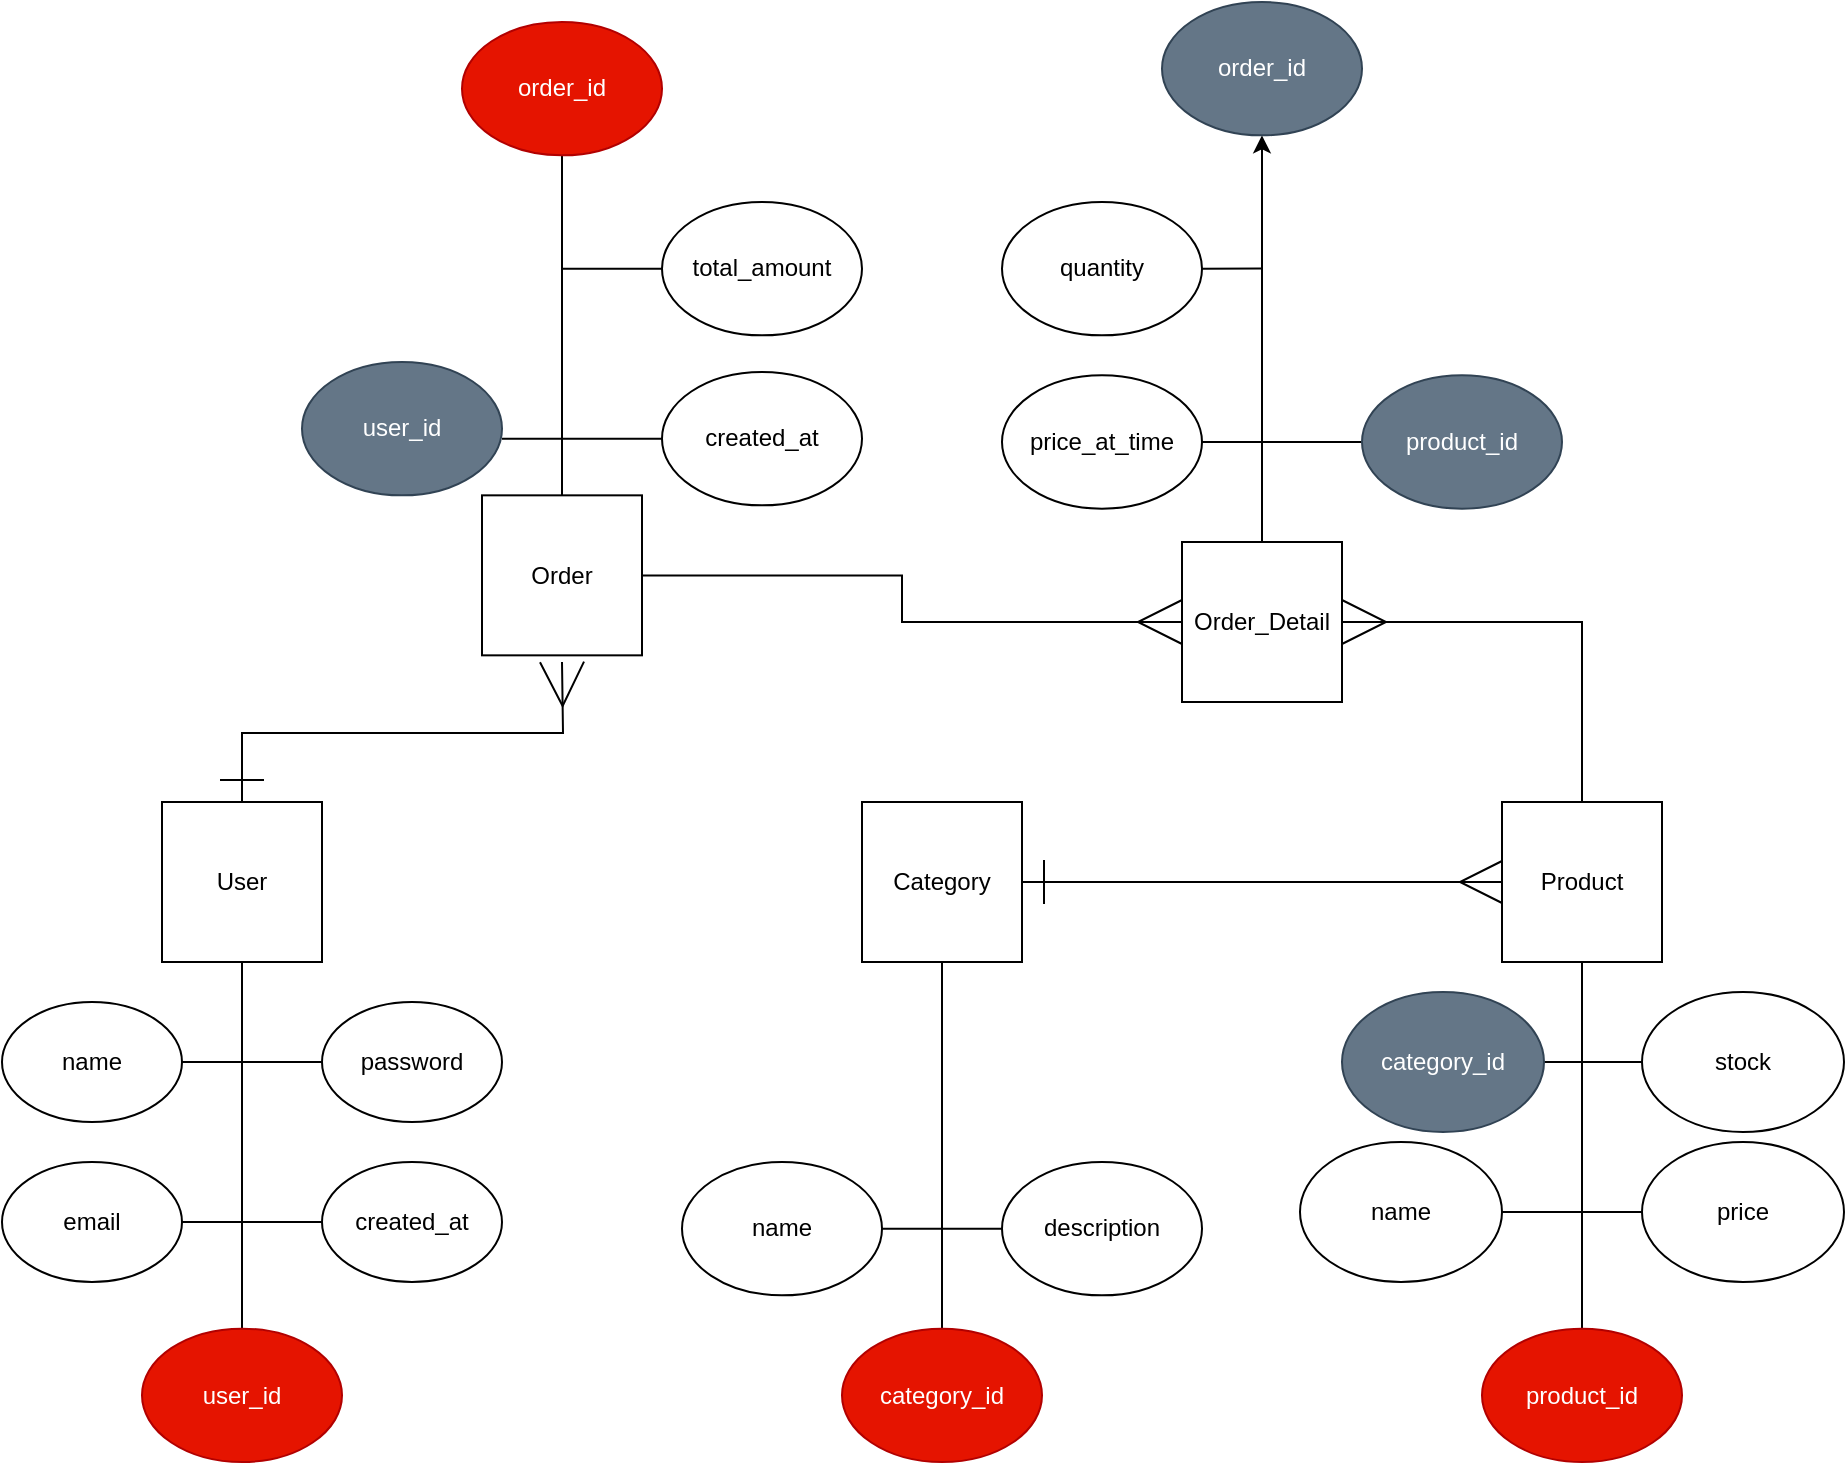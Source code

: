 <mxfile version="27.1.6">
  <diagram name="Page-1" id="SmEbtuBsyw52A0C-7QyM">
    <mxGraphModel dx="1678" dy="1457" grid="1" gridSize="10" guides="1" tooltips="1" connect="1" arrows="1" fold="1" page="1" pageScale="1" pageWidth="827" pageHeight="583" math="0" shadow="0">
      <root>
        <mxCell id="0" />
        <mxCell id="1" parent="0" />
        <mxCell id="FU9vfG8obq2Q06D0p8Gt-6" style="edgeStyle=orthogonalEdgeStyle;rounded=0;orthogonalLoop=1;jettySize=auto;html=1;endArrow=none;startFill=0;" edge="1" parent="1" source="FU9vfG8obq2Q06D0p8Gt-1" target="FU9vfG8obq2Q06D0p8Gt-7">
          <mxGeometry relative="1" as="geometry">
            <mxPoint x="430" y="550" as="targetPoint" />
          </mxGeometry>
        </mxCell>
        <mxCell id="FU9vfG8obq2Q06D0p8Gt-44" style="edgeStyle=orthogonalEdgeStyle;rounded=0;orthogonalLoop=1;jettySize=auto;html=1;exitX=0.5;exitY=0;exitDx=0;exitDy=0;endArrow=ERmany;startFill=0;endFill=0;startSize=20;endSize=20;startArrow=ERone;" edge="1" parent="1" source="FU9vfG8obq2Q06D0p8Gt-1">
          <mxGeometry relative="1" as="geometry">
            <mxPoint x="590" y="220" as="targetPoint" />
          </mxGeometry>
        </mxCell>
        <mxCell id="FU9vfG8obq2Q06D0p8Gt-1" value="User" style="whiteSpace=wrap;html=1;aspect=fixed;" vertex="1" parent="1">
          <mxGeometry x="390" y="290" width="80" height="80" as="geometry" />
        </mxCell>
        <mxCell id="FU9vfG8obq2Q06D0p8Gt-12" style="edgeStyle=orthogonalEdgeStyle;rounded=0;orthogonalLoop=1;jettySize=auto;html=1;endArrow=none;startFill=0;" edge="1" parent="1" source="FU9vfG8obq2Q06D0p8Gt-2" target="FU9vfG8obq2Q06D0p8Gt-13">
          <mxGeometry relative="1" as="geometry">
            <mxPoint x="690" y="560" as="targetPoint" />
          </mxGeometry>
        </mxCell>
        <mxCell id="FU9vfG8obq2Q06D0p8Gt-43" style="edgeStyle=orthogonalEdgeStyle;rounded=0;orthogonalLoop=1;jettySize=auto;html=1;exitX=1;exitY=0.5;exitDx=0;exitDy=0;endArrow=ERmany;endFill=0;startSize=20;endSize=19;startArrow=ERone;startFill=0;" edge="1" parent="1" source="FU9vfG8obq2Q06D0p8Gt-2" target="FU9vfG8obq2Q06D0p8Gt-3">
          <mxGeometry relative="1" as="geometry" />
        </mxCell>
        <mxCell id="FU9vfG8obq2Q06D0p8Gt-2" value="Category" style="whiteSpace=wrap;html=1;aspect=fixed;" vertex="1" parent="1">
          <mxGeometry x="740" y="290" width="80" height="80" as="geometry" />
        </mxCell>
        <mxCell id="FU9vfG8obq2Q06D0p8Gt-16" style="edgeStyle=orthogonalEdgeStyle;rounded=0;orthogonalLoop=1;jettySize=auto;html=1;endArrow=none;startFill=0;" edge="1" parent="1" source="FU9vfG8obq2Q06D0p8Gt-3" target="FU9vfG8obq2Q06D0p8Gt-17">
          <mxGeometry relative="1" as="geometry">
            <mxPoint x="1100" y="560" as="targetPoint" />
          </mxGeometry>
        </mxCell>
        <mxCell id="FU9vfG8obq2Q06D0p8Gt-3" value="Product" style="whiteSpace=wrap;html=1;aspect=fixed;" vertex="1" parent="1">
          <mxGeometry x="1060" y="290" width="80" height="80" as="geometry" />
        </mxCell>
        <mxCell id="FU9vfG8obq2Q06D0p8Gt-22" style="edgeStyle=orthogonalEdgeStyle;rounded=0;orthogonalLoop=1;jettySize=auto;html=1;endArrow=none;startFill=0;" edge="1" parent="1" source="FU9vfG8obq2Q06D0p8Gt-4" target="FU9vfG8obq2Q06D0p8Gt-23">
          <mxGeometry relative="1" as="geometry">
            <mxPoint x="510" y="170" as="targetPoint" />
          </mxGeometry>
        </mxCell>
        <mxCell id="FU9vfG8obq2Q06D0p8Gt-50" style="edgeStyle=orthogonalEdgeStyle;rounded=0;orthogonalLoop=1;jettySize=auto;html=1;endArrow=ERmany;endFill=0;endSize=20;" edge="1" parent="1" source="FU9vfG8obq2Q06D0p8Gt-4" target="FU9vfG8obq2Q06D0p8Gt-5">
          <mxGeometry relative="1" as="geometry">
            <mxPoint x="890" y="176.67" as="targetPoint" />
          </mxGeometry>
        </mxCell>
        <mxCell id="FU9vfG8obq2Q06D0p8Gt-4" value="Order" style="whiteSpace=wrap;html=1;aspect=fixed;" vertex="1" parent="1">
          <mxGeometry x="550" y="136.67" width="80" height="80" as="geometry" />
        </mxCell>
        <mxCell id="FU9vfG8obq2Q06D0p8Gt-27" style="edgeStyle=orthogonalEdgeStyle;rounded=0;orthogonalLoop=1;jettySize=auto;html=1;" edge="1" parent="1" source="FU9vfG8obq2Q06D0p8Gt-5" target="FU9vfG8obq2Q06D0p8Gt-28">
          <mxGeometry relative="1" as="geometry">
            <mxPoint x="940" y="150" as="targetPoint" />
          </mxGeometry>
        </mxCell>
        <mxCell id="FU9vfG8obq2Q06D0p8Gt-47" style="edgeStyle=orthogonalEdgeStyle;rounded=0;orthogonalLoop=1;jettySize=auto;html=1;entryX=0.5;entryY=0;entryDx=0;entryDy=0;endArrow=none;startFill=0;startArrow=ERmany;startSize=20;" edge="1" parent="1" source="FU9vfG8obq2Q06D0p8Gt-5" target="FU9vfG8obq2Q06D0p8Gt-3">
          <mxGeometry relative="1" as="geometry">
            <mxPoint x="1100" y="200" as="targetPoint" />
          </mxGeometry>
        </mxCell>
        <mxCell id="FU9vfG8obq2Q06D0p8Gt-5" value="Order_Detail" style="whiteSpace=wrap;html=1;aspect=fixed;" vertex="1" parent="1">
          <mxGeometry x="900" y="160" width="80" height="80" as="geometry" />
        </mxCell>
        <mxCell id="FU9vfG8obq2Q06D0p8Gt-7" value="user_id" style="ellipse;whiteSpace=wrap;html=1;fillColor=#e51400;fontColor=#ffffff;strokeColor=#B20000;" vertex="1" parent="1">
          <mxGeometry x="380" y="553.33" width="100" height="66.67" as="geometry" />
        </mxCell>
        <mxCell id="FU9vfG8obq2Q06D0p8Gt-8" value="email" style="ellipse;whiteSpace=wrap;html=1;" vertex="1" parent="1">
          <mxGeometry x="310" y="470" width="90" height="60" as="geometry" />
        </mxCell>
        <mxCell id="FU9vfG8obq2Q06D0p8Gt-42" value="" style="edgeStyle=orthogonalEdgeStyle;rounded=0;orthogonalLoop=1;jettySize=auto;html=1;endArrow=none;startFill=0;" edge="1" parent="1" source="FU9vfG8obq2Q06D0p8Gt-9" target="FU9vfG8obq2Q06D0p8Gt-10">
          <mxGeometry relative="1" as="geometry" />
        </mxCell>
        <mxCell id="FU9vfG8obq2Q06D0p8Gt-9" value="name" style="ellipse;whiteSpace=wrap;html=1;" vertex="1" parent="1">
          <mxGeometry x="310" y="390" width="90" height="60" as="geometry" />
        </mxCell>
        <mxCell id="FU9vfG8obq2Q06D0p8Gt-10" value="password" style="ellipse;whiteSpace=wrap;html=1;" vertex="1" parent="1">
          <mxGeometry x="470" y="390" width="90" height="60" as="geometry" />
        </mxCell>
        <mxCell id="FU9vfG8obq2Q06D0p8Gt-41" value="" style="edgeStyle=orthogonalEdgeStyle;rounded=0;orthogonalLoop=1;jettySize=auto;html=1;endArrow=none;startFill=0;" edge="1" parent="1" source="FU9vfG8obq2Q06D0p8Gt-11" target="FU9vfG8obq2Q06D0p8Gt-8">
          <mxGeometry relative="1" as="geometry" />
        </mxCell>
        <mxCell id="FU9vfG8obq2Q06D0p8Gt-11" value="created_at" style="ellipse;whiteSpace=wrap;html=1;" vertex="1" parent="1">
          <mxGeometry x="470" y="470" width="90" height="60" as="geometry" />
        </mxCell>
        <mxCell id="FU9vfG8obq2Q06D0p8Gt-13" value="category_id" style="ellipse;whiteSpace=wrap;html=1;fillColor=#e51400;fontColor=#ffffff;strokeColor=#B20000;" vertex="1" parent="1">
          <mxGeometry x="730" y="553.33" width="100" height="66.67" as="geometry" />
        </mxCell>
        <mxCell id="FU9vfG8obq2Q06D0p8Gt-14" value="name" style="ellipse;whiteSpace=wrap;html=1;" vertex="1" parent="1">
          <mxGeometry x="650" y="470.0" width="100" height="66.67" as="geometry" />
        </mxCell>
        <mxCell id="FU9vfG8obq2Q06D0p8Gt-40" value="" style="edgeStyle=orthogonalEdgeStyle;rounded=0;orthogonalLoop=1;jettySize=auto;html=1;endArrow=none;startFill=0;" edge="1" parent="1" source="FU9vfG8obq2Q06D0p8Gt-15" target="FU9vfG8obq2Q06D0p8Gt-14">
          <mxGeometry relative="1" as="geometry" />
        </mxCell>
        <mxCell id="FU9vfG8obq2Q06D0p8Gt-15" value="description" style="ellipse;whiteSpace=wrap;html=1;" vertex="1" parent="1">
          <mxGeometry x="810" y="470.0" width="100" height="66.67" as="geometry" />
        </mxCell>
        <mxCell id="FU9vfG8obq2Q06D0p8Gt-17" value="product_id" style="ellipse;whiteSpace=wrap;html=1;fillColor=#e51400;fontColor=#ffffff;strokeColor=#B20000;" vertex="1" parent="1">
          <mxGeometry x="1050" y="553.33" width="100" height="66.67" as="geometry" />
        </mxCell>
        <mxCell id="FU9vfG8obq2Q06D0p8Gt-18" value="name" style="ellipse;whiteSpace=wrap;html=1;" vertex="1" parent="1">
          <mxGeometry x="959" y="460" width="101" height="70" as="geometry" />
        </mxCell>
        <mxCell id="FU9vfG8obq2Q06D0p8Gt-39" value="" style="edgeStyle=orthogonalEdgeStyle;rounded=0;orthogonalLoop=1;jettySize=auto;html=1;endArrow=none;startFill=0;" edge="1" parent="1" source="FU9vfG8obq2Q06D0p8Gt-19" target="FU9vfG8obq2Q06D0p8Gt-18">
          <mxGeometry relative="1" as="geometry" />
        </mxCell>
        <mxCell id="FU9vfG8obq2Q06D0p8Gt-19" value="price" style="ellipse;whiteSpace=wrap;html=1;" vertex="1" parent="1">
          <mxGeometry x="1130" y="460" width="101" height="70" as="geometry" />
        </mxCell>
        <mxCell id="FU9vfG8obq2Q06D0p8Gt-20" value="stock" style="ellipse;whiteSpace=wrap;html=1;" vertex="1" parent="1">
          <mxGeometry x="1130" y="385" width="101" height="70" as="geometry" />
        </mxCell>
        <mxCell id="FU9vfG8obq2Q06D0p8Gt-37" value="" style="edgeStyle=orthogonalEdgeStyle;rounded=0;orthogonalLoop=1;jettySize=auto;html=1;endArrow=none;startFill=0;" edge="1" parent="1" source="FU9vfG8obq2Q06D0p8Gt-21" target="FU9vfG8obq2Q06D0p8Gt-20">
          <mxGeometry relative="1" as="geometry" />
        </mxCell>
        <mxCell id="FU9vfG8obq2Q06D0p8Gt-21" value="category_id" style="ellipse;whiteSpace=wrap;html=1;fillColor=#647687;fontColor=#ffffff;strokeColor=#314354;" vertex="1" parent="1">
          <mxGeometry x="980" y="385" width="101" height="70" as="geometry" />
        </mxCell>
        <mxCell id="FU9vfG8obq2Q06D0p8Gt-23" value="order_id" style="ellipse;whiteSpace=wrap;html=1;fillColor=#e51400;fontColor=#ffffff;strokeColor=#B20000;" vertex="1" parent="1">
          <mxGeometry x="540" y="-100.0" width="100" height="66.67" as="geometry" />
        </mxCell>
        <mxCell id="FU9vfG8obq2Q06D0p8Gt-24" value="user_id" style="ellipse;whiteSpace=wrap;html=1;fillColor=#647687;fontColor=#ffffff;strokeColor=#314354;" vertex="1" parent="1">
          <mxGeometry x="460" y="70.0" width="100" height="66.67" as="geometry" />
        </mxCell>
        <mxCell id="FU9vfG8obq2Q06D0p8Gt-25" value="created_at" style="ellipse;whiteSpace=wrap;html=1;" vertex="1" parent="1">
          <mxGeometry x="640" y="75.0" width="100" height="66.67" as="geometry" />
        </mxCell>
        <mxCell id="FU9vfG8obq2Q06D0p8Gt-35" style="edgeStyle=orthogonalEdgeStyle;rounded=0;orthogonalLoop=1;jettySize=auto;html=1;endArrow=none;startFill=0;" edge="1" parent="1" source="FU9vfG8obq2Q06D0p8Gt-26">
          <mxGeometry relative="1" as="geometry">
            <mxPoint x="590" y="23.335" as="targetPoint" />
          </mxGeometry>
        </mxCell>
        <mxCell id="FU9vfG8obq2Q06D0p8Gt-26" value="total_amount" style="ellipse;whiteSpace=wrap;html=1;" vertex="1" parent="1">
          <mxGeometry x="640" y="-10.0" width="100" height="66.67" as="geometry" />
        </mxCell>
        <mxCell id="FU9vfG8obq2Q06D0p8Gt-28" value="order_id" style="ellipse;whiteSpace=wrap;html=1;fillColor=#647687;fontColor=#ffffff;strokeColor=#314354;" vertex="1" parent="1">
          <mxGeometry x="890" y="-110.0" width="100" height="66.67" as="geometry" />
        </mxCell>
        <mxCell id="FU9vfG8obq2Q06D0p8Gt-34" value="" style="edgeStyle=orthogonalEdgeStyle;rounded=0;orthogonalLoop=1;jettySize=auto;html=1;endArrow=none;startFill=0;" edge="1" parent="1" source="FU9vfG8obq2Q06D0p8Gt-29" target="FU9vfG8obq2Q06D0p8Gt-32">
          <mxGeometry relative="1" as="geometry" />
        </mxCell>
        <mxCell id="FU9vfG8obq2Q06D0p8Gt-29" value="product_id" style="ellipse;whiteSpace=wrap;html=1;fillColor=#647687;fontColor=#ffffff;strokeColor=#314354;" vertex="1" parent="1">
          <mxGeometry x="990" y="76.67" width="100" height="66.67" as="geometry" />
        </mxCell>
        <mxCell id="FU9vfG8obq2Q06D0p8Gt-51" style="edgeStyle=orthogonalEdgeStyle;rounded=0;orthogonalLoop=1;jettySize=auto;html=1;exitX=1;exitY=0.5;exitDx=0;exitDy=0;endArrow=none;startFill=0;" edge="1" parent="1" source="FU9vfG8obq2Q06D0p8Gt-31">
          <mxGeometry relative="1" as="geometry">
            <mxPoint x="940.0" y="23" as="targetPoint" />
          </mxGeometry>
        </mxCell>
        <mxCell id="FU9vfG8obq2Q06D0p8Gt-31" value="quantity" style="ellipse;whiteSpace=wrap;html=1;" vertex="1" parent="1">
          <mxGeometry x="810" y="-10.0" width="100" height="66.67" as="geometry" />
        </mxCell>
        <mxCell id="FU9vfG8obq2Q06D0p8Gt-32" value="price_at_time" style="ellipse;whiteSpace=wrap;html=1;" vertex="1" parent="1">
          <mxGeometry x="810" y="76.66" width="100" height="66.67" as="geometry" />
        </mxCell>
        <mxCell id="FU9vfG8obq2Q06D0p8Gt-36" style="edgeStyle=orthogonalEdgeStyle;rounded=0;orthogonalLoop=1;jettySize=auto;html=1;entryX=1;entryY=0.575;entryDx=0;entryDy=0;entryPerimeter=0;endArrow=none;startFill=0;" edge="1" parent="1" source="FU9vfG8obq2Q06D0p8Gt-25" target="FU9vfG8obq2Q06D0p8Gt-24">
          <mxGeometry relative="1" as="geometry" />
        </mxCell>
      </root>
    </mxGraphModel>
  </diagram>
</mxfile>
